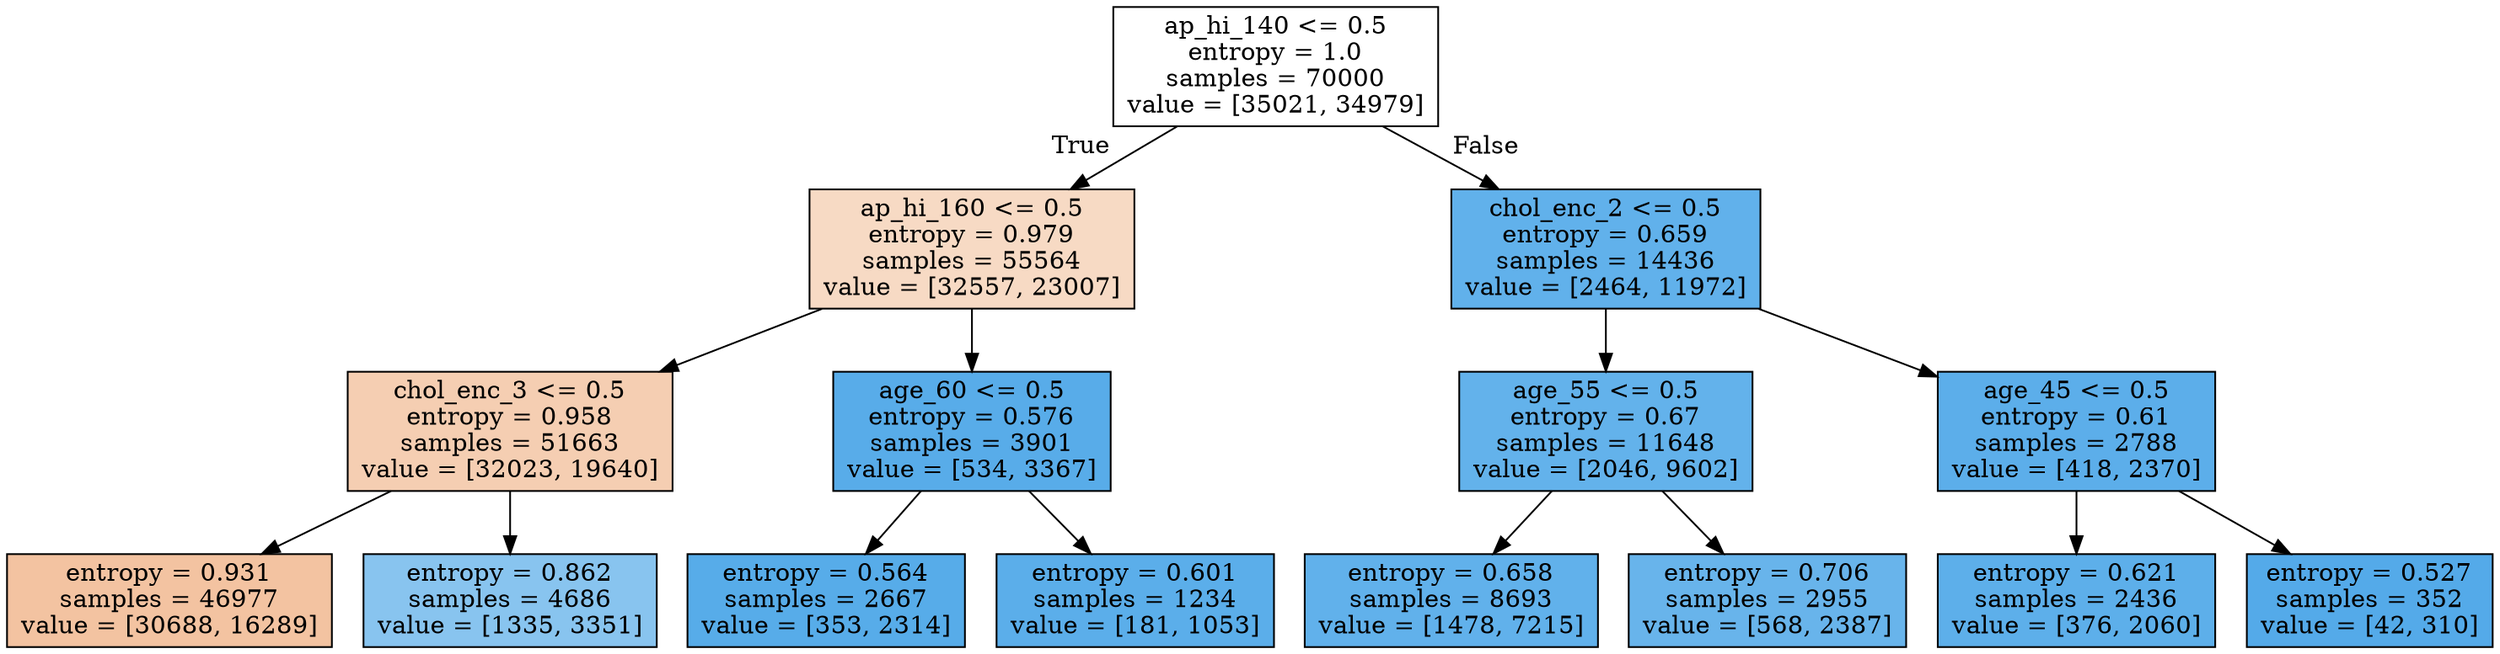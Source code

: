 digraph Tree {
node [shape=box, style="filled", color="black"] ;
0 [label="ap_hi_140 <= 0.5\nentropy = 1.0\nsamples = 70000\nvalue = [35021, 34979]", fillcolor="#e5813900"] ;
1 [label="ap_hi_160 <= 0.5\nentropy = 0.979\nsamples = 55564\nvalue = [32557, 23007]", fillcolor="#e581394b"] ;
0 -> 1 [labeldistance=2.5, labelangle=45, headlabel="True"] ;
2 [label="chol_enc_3 <= 0.5\nentropy = 0.958\nsamples = 51663\nvalue = [32023, 19640]", fillcolor="#e5813963"] ;
1 -> 2 ;
3 [label="entropy = 0.931\nsamples = 46977\nvalue = [30688, 16289]", fillcolor="#e5813978"] ;
2 -> 3 ;
4 [label="entropy = 0.862\nsamples = 4686\nvalue = [1335, 3351]", fillcolor="#399de599"] ;
2 -> 4 ;
5 [label="age_60 <= 0.5\nentropy = 0.576\nsamples = 3901\nvalue = [534, 3367]", fillcolor="#399de5d7"] ;
1 -> 5 ;
6 [label="entropy = 0.564\nsamples = 2667\nvalue = [353, 2314]", fillcolor="#399de5d8"] ;
5 -> 6 ;
7 [label="entropy = 0.601\nsamples = 1234\nvalue = [181, 1053]", fillcolor="#399de5d3"] ;
5 -> 7 ;
8 [label="chol_enc_2 <= 0.5\nentropy = 0.659\nsamples = 14436\nvalue = [2464, 11972]", fillcolor="#399de5cb"] ;
0 -> 8 [labeldistance=2.5, labelangle=-45, headlabel="False"] ;
9 [label="age_55 <= 0.5\nentropy = 0.67\nsamples = 11648\nvalue = [2046, 9602]", fillcolor="#399de5c9"] ;
8 -> 9 ;
10 [label="entropy = 0.658\nsamples = 8693\nvalue = [1478, 7215]", fillcolor="#399de5cb"] ;
9 -> 10 ;
11 [label="entropy = 0.706\nsamples = 2955\nvalue = [568, 2387]", fillcolor="#399de5c2"] ;
9 -> 11 ;
12 [label="age_45 <= 0.5\nentropy = 0.61\nsamples = 2788\nvalue = [418, 2370]", fillcolor="#399de5d2"] ;
8 -> 12 ;
13 [label="entropy = 0.621\nsamples = 2436\nvalue = [376, 2060]", fillcolor="#399de5d0"] ;
12 -> 13 ;
14 [label="entropy = 0.527\nsamples = 352\nvalue = [42, 310]", fillcolor="#399de5dc"] ;
12 -> 14 ;
}